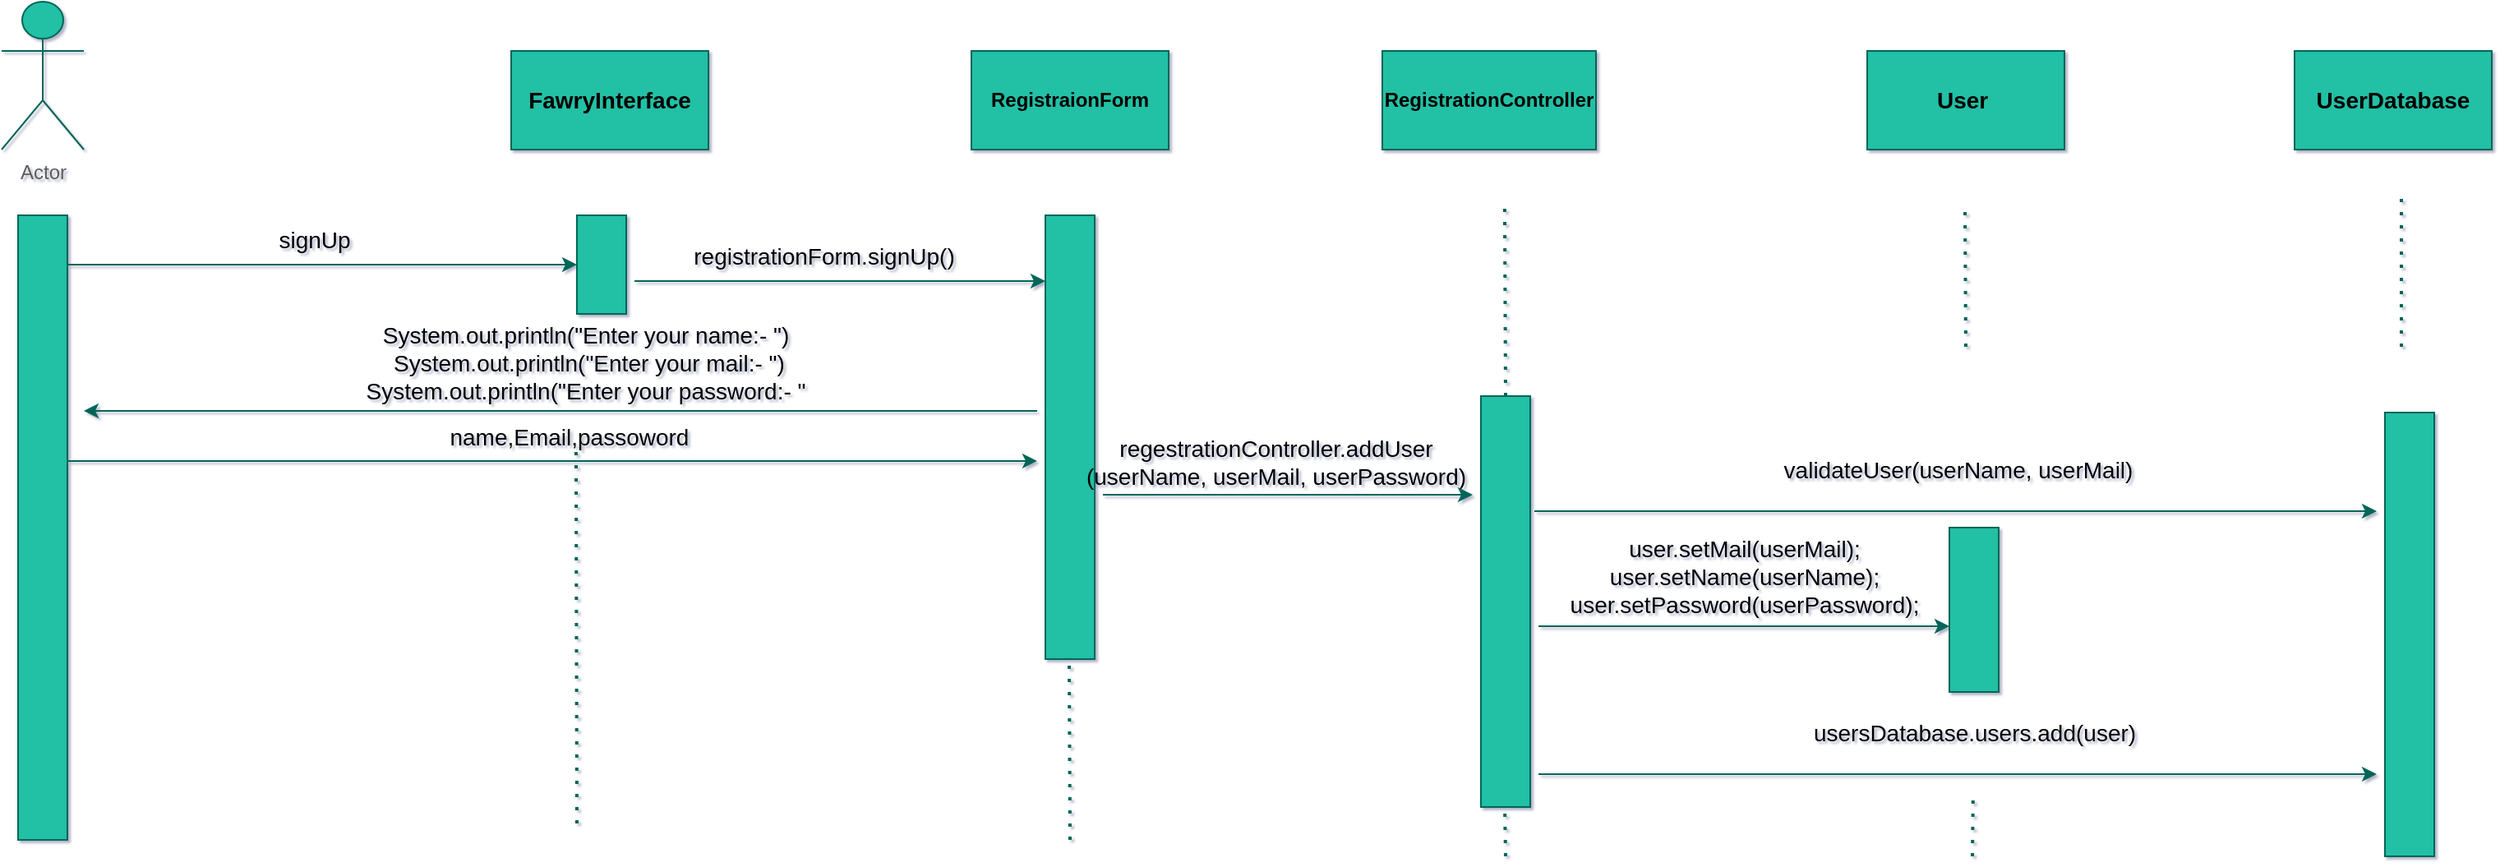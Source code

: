 <mxfile version="20.6.0" type="device"><diagram id="zKZRTQulKv1MoT7Oeuo2" name="Page-1"><mxGraphModel dx="1721" dy="836" grid="1" gridSize="10" guides="1" tooltips="1" connect="1" arrows="1" fold="1" page="1" pageScale="1" pageWidth="1920" pageHeight="1200" math="0" shadow="1"><root><mxCell id="0"/><mxCell id="1" parent="0"/><mxCell id="o2GJGPsv5nIzUj3AgqJn-1" value="Actor" style="shape=umlActor;verticalLabelPosition=bottom;verticalAlign=top;html=1;outlineConnect=0;fillColor=#21C0A5;strokeColor=#006658;fontColor=#5C5C5C;rounded=0;" vertex="1" parent="1"><mxGeometry x="10" y="120" width="50" height="90" as="geometry"/></mxCell><mxCell id="o2GJGPsv5nIzUj3AgqJn-2" value="&lt;font color=&quot;#000000&quot; style=&quot;font-size: 14px;&quot;&gt;&lt;b&gt;FawryInterface&lt;/b&gt;&lt;/font&gt;" style="rounded=0;whiteSpace=wrap;html=1;fillColor=#21C0A5;strokeColor=#006658;fontColor=#5C5C5C;" vertex="1" parent="1"><mxGeometry x="320" y="150" width="120" height="60" as="geometry"/></mxCell><mxCell id="o2GJGPsv5nIzUj3AgqJn-3" value="&lt;b&gt;&lt;font style=&quot;font-size: 14px;&quot; color=&quot;#000000&quot;&gt;User&amp;nbsp;&lt;/font&gt;&lt;/b&gt;" style="rounded=0;whiteSpace=wrap;html=1;fillColor=#21C0A5;strokeColor=#006658;fontColor=#5C5C5C;" vertex="1" parent="1"><mxGeometry x="1145" y="150" width="120" height="60" as="geometry"/></mxCell><mxCell id="o2GJGPsv5nIzUj3AgqJn-5" value="" style="rounded=0;whiteSpace=wrap;html=1;fillColor=#21C0A5;strokeColor=#006658;fontColor=#5C5C5C;" vertex="1" parent="1"><mxGeometry x="360" y="250" width="30" height="60" as="geometry"/></mxCell><mxCell id="o2GJGPsv5nIzUj3AgqJn-8" value="" style="rounded=0;whiteSpace=wrap;html=1;fillColor=#21C0A5;strokeColor=#006658;fontColor=#5C5C5C;" vertex="1" parent="1"><mxGeometry x="20" y="250" width="30" height="380" as="geometry"/></mxCell><mxCell id="o2GJGPsv5nIzUj3AgqJn-10" value="&lt;b&gt;&lt;font color=&quot;#000000&quot;&gt;RegistrationController&lt;/font&gt;&lt;/b&gt;" style="rounded=0;whiteSpace=wrap;html=1;fillColor=#21C0A5;strokeColor=#006658;fontColor=#5C5C5C;" vertex="1" parent="1"><mxGeometry x="850" y="150" width="130" height="60" as="geometry"/></mxCell><mxCell id="o2GJGPsv5nIzUj3AgqJn-11" value="&lt;b&gt;&lt;font color=&quot;#000000&quot;&gt;RegistraionForm&lt;/font&gt;&lt;/b&gt;" style="rounded=0;whiteSpace=wrap;html=1;fillColor=#21C0A5;strokeColor=#006658;fontColor=#5C5C5C;" vertex="1" parent="1"><mxGeometry x="600" y="150" width="120" height="60" as="geometry"/></mxCell><mxCell id="o2GJGPsv5nIzUj3AgqJn-18" value="" style="endArrow=classic;html=1;rounded=0;strokeColor=#006658;fontColor=#5C5C5C;" edge="1" parent="1"><mxGeometry width="50" height="50" relative="1" as="geometry"><mxPoint x="50" y="280" as="sourcePoint"/><mxPoint x="360" y="280" as="targetPoint"/></mxGeometry></mxCell><mxCell id="o2GJGPsv5nIzUj3AgqJn-19" value="&lt;font color=&quot;#000000&quot; style=&quot;font-size: 14px;&quot;&gt;signUp&lt;/font&gt;" style="text;html=1;align=center;verticalAlign=middle;resizable=0;points=[];autosize=1;strokeColor=none;fillColor=none;fontColor=#5C5C5C;rounded=0;" vertex="1" parent="1"><mxGeometry x="165" y="250" width="70" height="30" as="geometry"/></mxCell><mxCell id="o2GJGPsv5nIzUj3AgqJn-21" value="" style="endArrow=classic;html=1;rounded=0;strokeColor=#006658;fontColor=#5C5C5C;" edge="1" parent="1"><mxGeometry width="50" height="50" relative="1" as="geometry"><mxPoint x="395" y="290" as="sourcePoint"/><mxPoint x="645" y="290" as="targetPoint"/></mxGeometry></mxCell><mxCell id="o2GJGPsv5nIzUj3AgqJn-22" value="" style="rounded=0;whiteSpace=wrap;html=1;fillColor=#21C0A5;strokeColor=#006658;fontColor=#5C5C5C;" vertex="1" parent="1"><mxGeometry x="645" y="250" width="30" height="270" as="geometry"/></mxCell><mxCell id="o2GJGPsv5nIzUj3AgqJn-23" value="&lt;font style=&quot;font-size: 14px;&quot; color=&quot;#000000&quot;&gt;registrationForm.signUp()&lt;/font&gt;" style="text;html=1;align=center;verticalAlign=middle;resizable=0;points=[];autosize=1;strokeColor=none;fillColor=none;fontColor=#5C5C5C;rounded=0;" vertex="1" parent="1"><mxGeometry x="420" y="260" width="180" height="30" as="geometry"/></mxCell><mxCell id="o2GJGPsv5nIzUj3AgqJn-24" value="" style="endArrow=classic;html=1;rounded=0;strokeColor=#006658;fontColor=#5C5C5C;" edge="1" parent="1"><mxGeometry width="50" height="50" relative="1" as="geometry"><mxPoint x="640" y="369" as="sourcePoint"/><mxPoint x="60" y="368.95" as="targetPoint"/></mxGeometry></mxCell><mxCell id="o2GJGPsv5nIzUj3AgqJn-25" value="&lt;font style=&quot;font-size: 14px;&quot; color=&quot;#000000&quot;&gt;&lt;span style=&quot;&quot;&gt;System.out.println(&quot;Enter your name:- &quot;)&lt;/span&gt;&lt;br&gt;&lt;span style=&quot;&quot;&gt;&amp;nbsp;System.out.println(&quot;Enter your mail:- &quot;)&lt;/span&gt;&lt;br&gt;&lt;span style=&quot;&quot;&gt;System.out.println(&quot;Enter your password:- &quot;&lt;/span&gt;&lt;/font&gt;" style="text;html=1;align=center;verticalAlign=middle;resizable=0;points=[];autosize=1;strokeColor=none;fillColor=none;fontColor=#5C5C5C;rounded=0;" vertex="1" parent="1"><mxGeometry x="220" y="310" width="290" height="60" as="geometry"/></mxCell><mxCell id="o2GJGPsv5nIzUj3AgqJn-26" value="" style="endArrow=classic;html=1;rounded=0;strokeColor=#006658;fontColor=#5C5C5C;" edge="1" parent="1"><mxGeometry width="50" height="50" relative="1" as="geometry"><mxPoint x="50" y="399.47" as="sourcePoint"/><mxPoint x="640" y="399.47" as="targetPoint"/></mxGeometry></mxCell><mxCell id="o2GJGPsv5nIzUj3AgqJn-27" value="&lt;span style=&quot;font-size: 14px;&quot;&gt;&lt;font style=&quot;font-size: 14px;&quot; color=&quot;#000000&quot;&gt;regestrationController.addUser&lt;br&gt;(userName, userMail, userPassword)&lt;/font&gt;&lt;/span&gt;" style="text;html=1;align=center;verticalAlign=middle;resizable=0;points=[];autosize=1;strokeColor=none;fillColor=none;fontColor=#5C5C5C;rounded=0;" vertex="1" parent="1"><mxGeometry x="660" y="375" width="250" height="50" as="geometry"/></mxCell><mxCell id="o2GJGPsv5nIzUj3AgqJn-28" value="&lt;font style=&quot;font-size: 14px;&quot; color=&quot;#000000&quot;&gt;name,Email,passoword&lt;span style=&quot;white-space: pre;&quot;&gt;&#9;&lt;/span&gt;&lt;/font&gt;" style="text;html=1;align=center;verticalAlign=middle;resizable=0;points=[];autosize=1;strokeColor=none;fillColor=none;fontColor=#5C5C5C;rounded=0;" vertex="1" parent="1"><mxGeometry x="270" y="370" width="180" height="30" as="geometry"/></mxCell><mxCell id="o2GJGPsv5nIzUj3AgqJn-29" value="" style="endArrow=classic;html=1;rounded=0;strokeColor=#006658;fontColor=#5C5C5C;" edge="1" parent="1"><mxGeometry width="50" height="50" relative="1" as="geometry"><mxPoint x="680" y="420" as="sourcePoint"/><mxPoint x="905" y="420" as="targetPoint"/></mxGeometry></mxCell><mxCell id="o2GJGPsv5nIzUj3AgqJn-30" value="" style="rounded=0;whiteSpace=wrap;html=1;fillColor=#21C0A5;strokeColor=#006658;fontColor=#5C5C5C;" vertex="1" parent="1"><mxGeometry x="910" y="360" width="30" height="250" as="geometry"/></mxCell><mxCell id="o2GJGPsv5nIzUj3AgqJn-31" value="" style="endArrow=classic;html=1;rounded=0;strokeColor=#006658;fontColor=#5C5C5C;" edge="1" parent="1"><mxGeometry width="50" height="50" relative="1" as="geometry"><mxPoint x="945" y="500" as="sourcePoint"/><mxPoint x="1195" y="500" as="targetPoint"/></mxGeometry></mxCell><mxCell id="o2GJGPsv5nIzUj3AgqJn-32" value="" style="rounded=0;whiteSpace=wrap;html=1;fillColor=#21C0A5;strokeColor=#006658;fontColor=#5C5C5C;" vertex="1" parent="1"><mxGeometry x="1195" y="440" width="30" height="100" as="geometry"/></mxCell><mxCell id="o2GJGPsv5nIzUj3AgqJn-33" value="&lt;div style=&quot;font-size: 14px;&quot;&gt;&lt;font style=&quot;font-size: 14px;&quot; color=&quot;#000000&quot;&gt;&#9;user.setMail(userMail);&lt;/font&gt;&lt;/div&gt;&lt;div style=&quot;font-size: 14px;&quot;&gt;&lt;font style=&quot;font-size: 14px;&quot; color=&quot;#000000&quot;&gt;&lt;span style=&quot;&quot;&gt;&#9;&#9;&#9;&lt;/span&gt;user.setName(userName);&lt;/font&gt;&lt;/div&gt;&lt;div style=&quot;font-size: 14px;&quot;&gt;&lt;font style=&quot;font-size: 14px;&quot; color=&quot;#000000&quot;&gt;&#9;&#9;&#9;user.setPassword(userPassword);&lt;/font&gt;&lt;/div&gt;" style="text;html=1;align=center;verticalAlign=middle;resizable=0;points=[];autosize=1;strokeColor=none;fillColor=none;fontColor=#5C5C5C;rounded=0;" vertex="1" parent="1"><mxGeometry x="950" y="440" width="240" height="60" as="geometry"/></mxCell><mxCell id="o2GJGPsv5nIzUj3AgqJn-34" value="&lt;b&gt;&lt;font color=&quot;#000000&quot; style=&quot;font-size: 14px;&quot;&gt;UserDatabase&lt;/font&gt;&lt;/b&gt;" style="rounded=0;whiteSpace=wrap;html=1;fillColor=#21C0A5;strokeColor=#006658;fontColor=#5C5C5C;" vertex="1" parent="1"><mxGeometry x="1405" y="150" width="120" height="60" as="geometry"/></mxCell><mxCell id="o2GJGPsv5nIzUj3AgqJn-35" value="" style="endArrow=classic;html=1;rounded=0;strokeColor=#006658;fontColor=#5C5C5C;" edge="1" parent="1"><mxGeometry width="50" height="50" relative="1" as="geometry"><mxPoint x="945" y="590" as="sourcePoint"/><mxPoint x="1455" y="590" as="targetPoint"/></mxGeometry></mxCell><mxCell id="o2GJGPsv5nIzUj3AgqJn-36" value="" style="rounded=0;whiteSpace=wrap;html=1;fillColor=#21C0A5;strokeColor=#006658;fontColor=#5C5C5C;" vertex="1" parent="1"><mxGeometry x="1460" y="370" width="30" height="270" as="geometry"/></mxCell><mxCell id="o2GJGPsv5nIzUj3AgqJn-37" value="&lt;font color=&quot;#000000&quot; style=&quot;font-size: 14px;&quot;&gt;usersDatabase.users.add(user)&lt;/font&gt;" style="text;html=1;align=center;verticalAlign=middle;resizable=0;points=[];autosize=1;strokeColor=none;fillColor=none;fontColor=#5C5C5C;rounded=0;" vertex="1" parent="1"><mxGeometry x="1100" y="550" width="220" height="30" as="geometry"/></mxCell><mxCell id="o2GJGPsv5nIzUj3AgqJn-39" value="" style="endArrow=classic;html=1;rounded=0;strokeColor=#006658;fontColor=#5C5C5C;" edge="1" parent="1"><mxGeometry width="50" height="50" relative="1" as="geometry"><mxPoint x="942.5" y="430" as="sourcePoint"/><mxPoint x="1455" y="430" as="targetPoint"/></mxGeometry></mxCell><mxCell id="o2GJGPsv5nIzUj3AgqJn-40" value="&lt;font style=&quot;font-size: 14px;&quot; color=&quot;#000000&quot;&gt;validateUser(userName, userMail)&lt;/font&gt;" style="text;html=1;align=center;verticalAlign=middle;resizable=0;points=[];autosize=1;strokeColor=none;fillColor=none;fontColor=#5C5C5C;rounded=0;" vertex="1" parent="1"><mxGeometry x="1080" y="390" width="240" height="30" as="geometry"/></mxCell><mxCell id="o2GJGPsv5nIzUj3AgqJn-43" value="" style="endArrow=none;dashed=1;html=1;dashPattern=1 3;strokeWidth=2;rounded=0;strokeColor=#006658;fontColor=#5C5C5C;" edge="1" parent="1"><mxGeometry width="50" height="50" relative="1" as="geometry"><mxPoint x="360" y="620" as="sourcePoint"/><mxPoint x="359.47" y="390" as="targetPoint"/></mxGeometry></mxCell><mxCell id="o2GJGPsv5nIzUj3AgqJn-44" value="" style="endArrow=none;dashed=1;html=1;dashPattern=1 3;strokeWidth=2;rounded=0;strokeColor=#006658;fontColor=#5C5C5C;" edge="1" parent="1"><mxGeometry width="50" height="50" relative="1" as="geometry"><mxPoint x="660" y="630" as="sourcePoint"/><mxPoint x="659.5" y="520" as="targetPoint"/></mxGeometry></mxCell><mxCell id="o2GJGPsv5nIzUj3AgqJn-46" value="" style="endArrow=none;dashed=1;html=1;dashPattern=1 3;strokeWidth=2;rounded=0;strokeColor=#006658;fontColor=#5C5C5C;exitX=0.5;exitY=0;exitDx=0;exitDy=0;" edge="1" parent="1" source="o2GJGPsv5nIzUj3AgqJn-30"><mxGeometry width="50" height="50" relative="1" as="geometry"><mxPoint x="924.97" y="310" as="sourcePoint"/><mxPoint x="924.47" y="245" as="targetPoint"/></mxGeometry></mxCell><mxCell id="o2GJGPsv5nIzUj3AgqJn-47" value="" style="endArrow=none;dashed=1;html=1;dashPattern=1 3;strokeWidth=2;rounded=0;strokeColor=#006658;fontColor=#5C5C5C;" edge="1" parent="1"><mxGeometry width="50" height="50" relative="1" as="geometry"><mxPoint x="925" y="640" as="sourcePoint"/><mxPoint x="924.5" y="610" as="targetPoint"/></mxGeometry></mxCell><mxCell id="o2GJGPsv5nIzUj3AgqJn-48" value="" style="endArrow=none;dashed=1;html=1;dashPattern=1 3;strokeWidth=2;rounded=0;strokeColor=#006658;fontColor=#5C5C5C;" edge="1" parent="1"><mxGeometry width="50" height="50" relative="1" as="geometry"><mxPoint x="1205" y="330" as="sourcePoint"/><mxPoint x="1204.5" y="245" as="targetPoint"/></mxGeometry></mxCell><mxCell id="o2GJGPsv5nIzUj3AgqJn-49" value="" style="endArrow=none;dashed=1;html=1;dashPattern=1 3;strokeWidth=2;rounded=0;strokeColor=#006658;fontColor=#5C5C5C;" edge="1" parent="1"><mxGeometry width="50" height="50" relative="1" as="geometry"><mxPoint x="1209" y="640" as="sourcePoint"/><mxPoint x="1209.47" y="600" as="targetPoint"/></mxGeometry></mxCell><mxCell id="o2GJGPsv5nIzUj3AgqJn-50" value="" style="endArrow=none;dashed=1;html=1;dashPattern=1 3;strokeWidth=2;rounded=0;strokeColor=#006658;fontColor=#5C5C5C;" edge="1" parent="1"><mxGeometry width="50" height="50" relative="1" as="geometry"><mxPoint x="1470" y="330" as="sourcePoint"/><mxPoint x="1470" y="240" as="targetPoint"/></mxGeometry></mxCell></root></mxGraphModel></diagram></mxfile>